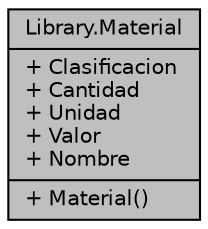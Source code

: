 digraph "Library.Material"
{
 // INTERACTIVE_SVG=YES
 // LATEX_PDF_SIZE
  edge [fontname="Helvetica",fontsize="10",labelfontname="Helvetica",labelfontsize="10"];
  node [fontname="Helvetica",fontsize="10",shape=record];
  Node1 [label="{Library.Material\n|+ Clasificacion\l+ Cantidad\l+ Unidad\l+ Valor\l+ Nombre\l|+ Material()\l}",height=0.2,width=0.4,color="black", fillcolor="grey75", style="filled", fontcolor="black",tooltip="Clase que representa al Material. Es una clase experta en crear materiales. Y tiene la sola responsab..."];
}
